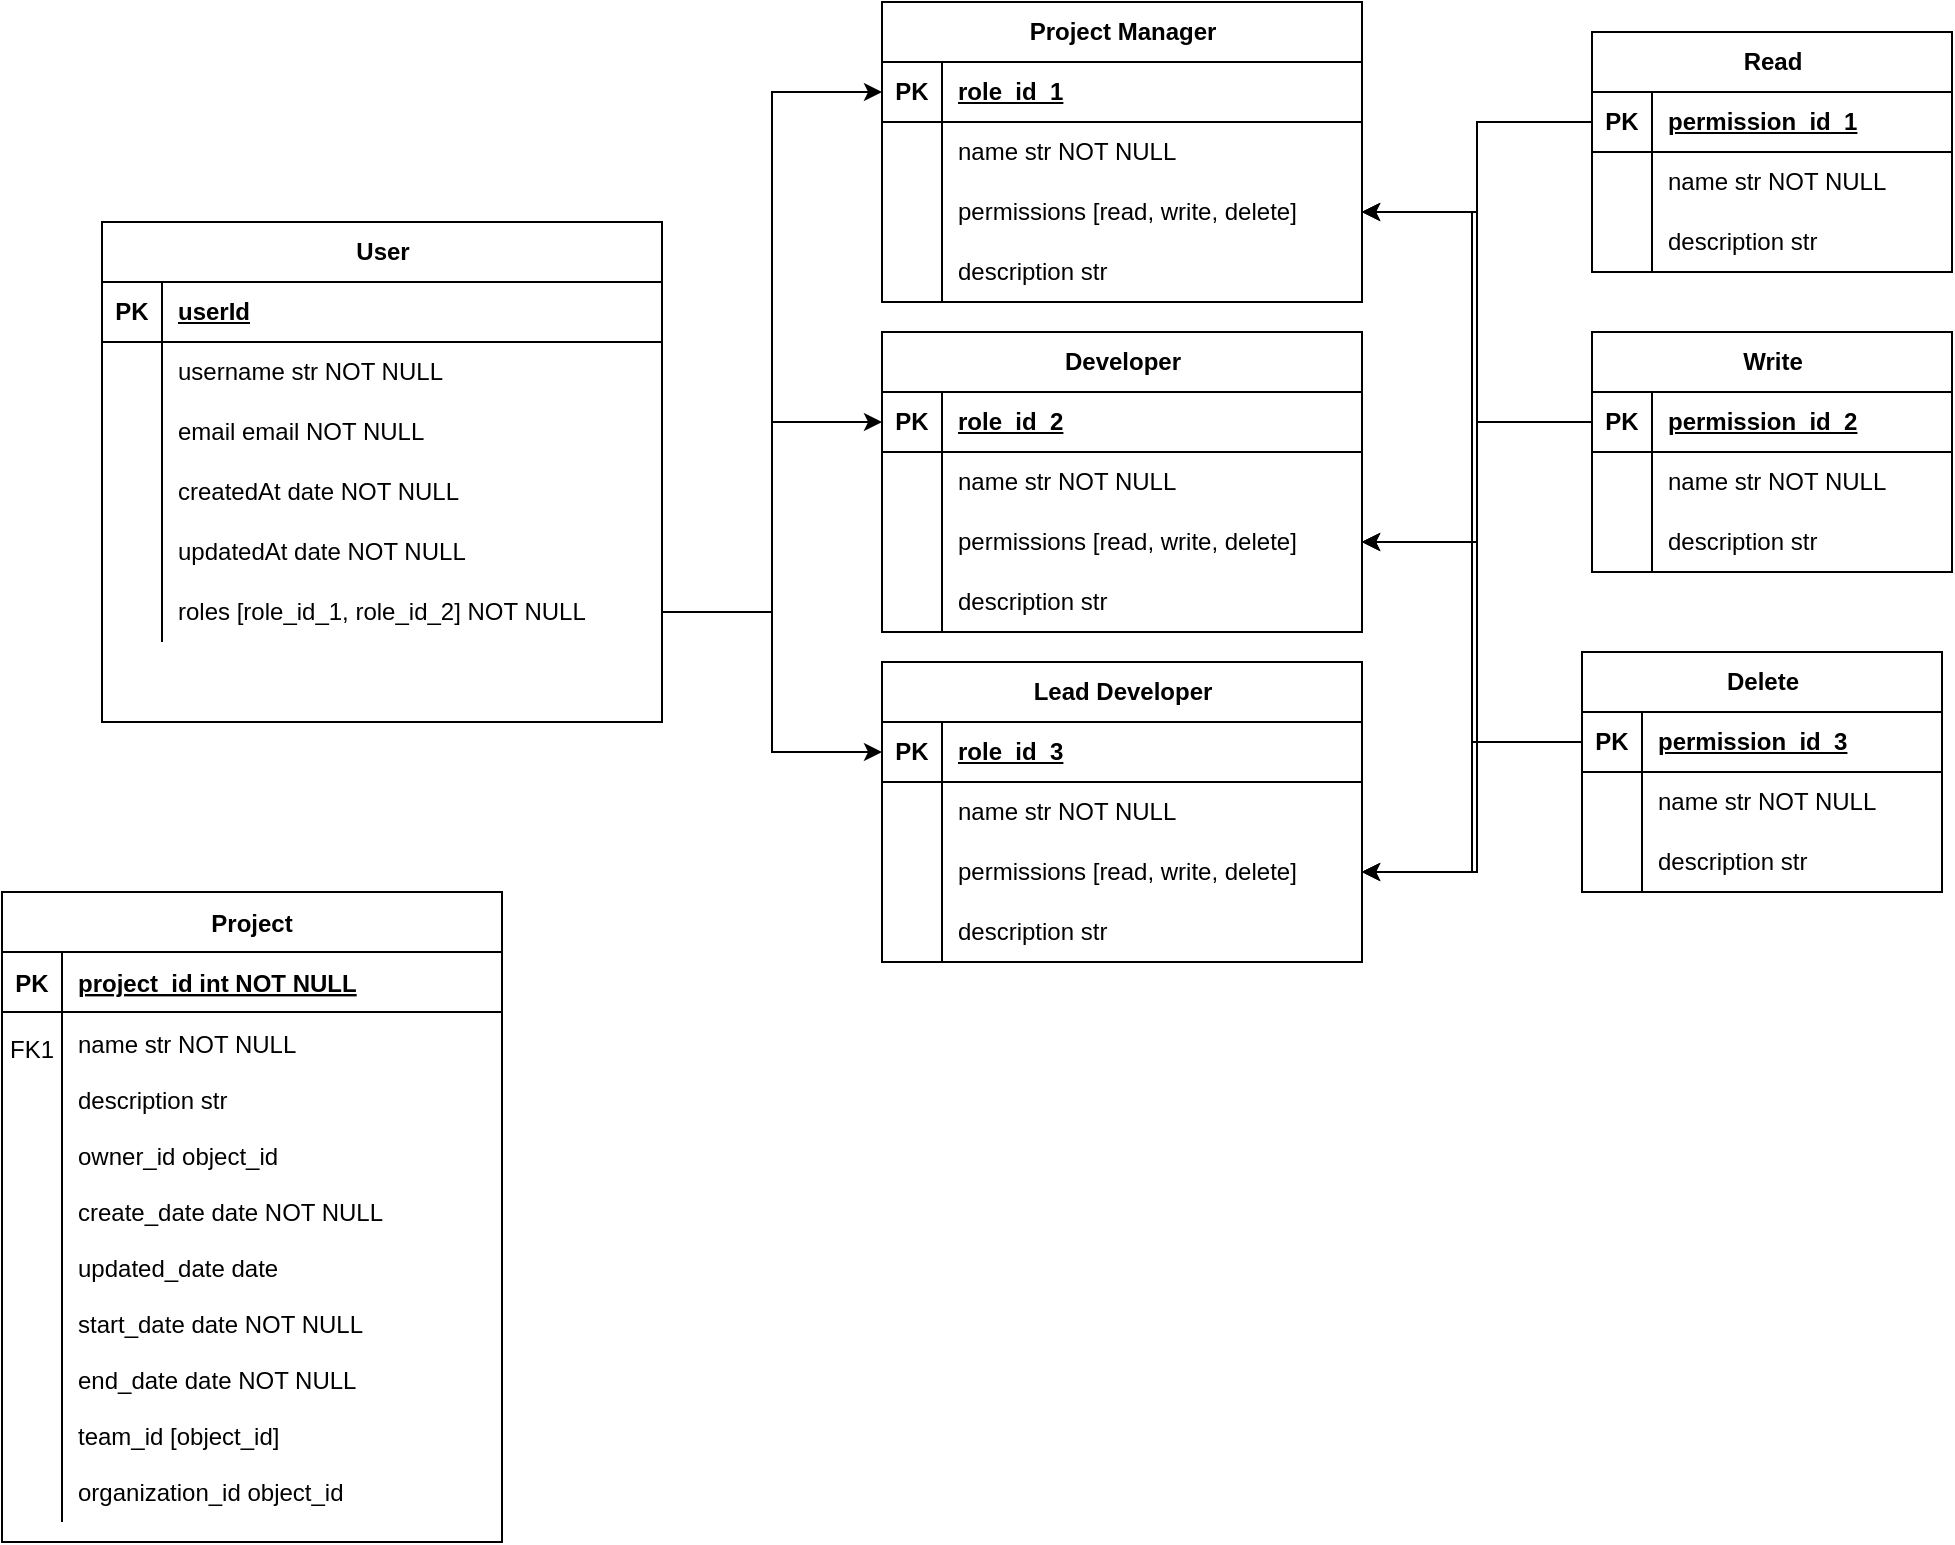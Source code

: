 <mxfile version="24.6.4" type="github">
  <diagram id="R2lEEEUBdFMjLlhIrx00" name="Page-1">
    <mxGraphModel dx="1027" dy="921" grid="1" gridSize="10" guides="1" tooltips="1" connect="1" arrows="1" fold="1" page="1" pageScale="1" pageWidth="850" pageHeight="1100" math="0" shadow="0" extFonts="Permanent Marker^https://fonts.googleapis.com/css?family=Permanent+Marker">
      <root>
        <mxCell id="0" />
        <mxCell id="1" parent="0" />
        <mxCell id="D2PWYIpnGsMmYbUEtF-S-3" value="Project" style="shape=table;startSize=30;container=1;collapsible=1;childLayout=tableLayout;fixedRows=1;rowLines=0;fontStyle=1;align=center;resizeLast=1;" parent="1" vertex="1">
          <mxGeometry x="110" y="455" width="250" height="325" as="geometry" />
        </mxCell>
        <mxCell id="D2PWYIpnGsMmYbUEtF-S-4" value="" style="shape=partialRectangle;collapsible=0;dropTarget=0;pointerEvents=0;fillColor=none;points=[[0,0.5],[1,0.5]];portConstraint=eastwest;top=0;left=0;right=0;bottom=1;" parent="D2PWYIpnGsMmYbUEtF-S-3" vertex="1">
          <mxGeometry y="30" width="250" height="30" as="geometry" />
        </mxCell>
        <mxCell id="D2PWYIpnGsMmYbUEtF-S-5" value="PK" style="shape=partialRectangle;overflow=hidden;connectable=0;fillColor=none;top=0;left=0;bottom=0;right=0;fontStyle=1;" parent="D2PWYIpnGsMmYbUEtF-S-4" vertex="1">
          <mxGeometry width="30" height="30" as="geometry">
            <mxRectangle width="30" height="30" as="alternateBounds" />
          </mxGeometry>
        </mxCell>
        <mxCell id="D2PWYIpnGsMmYbUEtF-S-6" value="project_id int NOT NULL " style="shape=partialRectangle;overflow=hidden;connectable=0;fillColor=none;top=0;left=0;bottom=0;right=0;align=left;spacingLeft=6;fontStyle=5;" parent="D2PWYIpnGsMmYbUEtF-S-4" vertex="1">
          <mxGeometry x="30" width="220" height="30" as="geometry">
            <mxRectangle width="220" height="30" as="alternateBounds" />
          </mxGeometry>
        </mxCell>
        <mxCell id="D2PWYIpnGsMmYbUEtF-S-7" value="" style="shape=partialRectangle;collapsible=0;dropTarget=0;pointerEvents=0;fillColor=none;points=[[0,0.5],[1,0.5]];portConstraint=eastwest;top=0;left=0;right=0;bottom=0;" parent="D2PWYIpnGsMmYbUEtF-S-3" vertex="1">
          <mxGeometry y="60" width="250" height="255" as="geometry" />
        </mxCell>
        <mxCell id="D2PWYIpnGsMmYbUEtF-S-8" value="FK1" style="shape=partialRectangle;overflow=hidden;connectable=0;fillColor=none;top=0;left=0;bottom=0;right=0;verticalAlign=top;spacingTop=5;" parent="D2PWYIpnGsMmYbUEtF-S-7" vertex="1">
          <mxGeometry width="30" height="255" as="geometry">
            <mxRectangle width="30" height="255" as="alternateBounds" />
          </mxGeometry>
        </mxCell>
        <mxCell id="D2PWYIpnGsMmYbUEtF-S-9" value="name str NOT NULL&#xa;&#xa;description str&#xa;&#xa;owner_id object_id&#xa;&#xa;create_date date NOT NULL&#xa;&#xa;updated_date date &#xa;&#xa;start_date date NOT NULL&#xa;&#xa;end_date date NOT NULL&#xa;&#xa;team_id [object_id]&#xa;&#xa;organization_id object_id" style="shape=partialRectangle;overflow=hidden;connectable=0;fillColor=none;top=0;left=0;bottom=0;right=0;align=left;spacingLeft=6;" parent="D2PWYIpnGsMmYbUEtF-S-7" vertex="1">
          <mxGeometry x="30" width="220" height="255" as="geometry">
            <mxRectangle width="220" height="255" as="alternateBounds" />
          </mxGeometry>
        </mxCell>
        <mxCell id="rdHZ8O4OTqoQfhuK6MmQ-23" value="User" style="shape=table;startSize=30;container=1;collapsible=1;childLayout=tableLayout;fixedRows=1;rowLines=0;fontStyle=1;align=center;resizeLast=1;html=1;" vertex="1" parent="1">
          <mxGeometry x="160" y="120" width="280" height="250" as="geometry" />
        </mxCell>
        <mxCell id="rdHZ8O4OTqoQfhuK6MmQ-24" value="" style="shape=tableRow;horizontal=0;startSize=0;swimlaneHead=0;swimlaneBody=0;fillColor=none;collapsible=0;dropTarget=0;points=[[0,0.5],[1,0.5]];portConstraint=eastwest;top=0;left=0;right=0;bottom=1;" vertex="1" parent="rdHZ8O4OTqoQfhuK6MmQ-23">
          <mxGeometry y="30" width="280" height="30" as="geometry" />
        </mxCell>
        <mxCell id="rdHZ8O4OTqoQfhuK6MmQ-25" value="PK" style="shape=partialRectangle;connectable=0;fillColor=none;top=0;left=0;bottom=0;right=0;fontStyle=1;overflow=hidden;whiteSpace=wrap;html=1;" vertex="1" parent="rdHZ8O4OTqoQfhuK6MmQ-24">
          <mxGeometry width="30" height="30" as="geometry">
            <mxRectangle width="30" height="30" as="alternateBounds" />
          </mxGeometry>
        </mxCell>
        <mxCell id="rdHZ8O4OTqoQfhuK6MmQ-26" value="userId" style="shape=partialRectangle;connectable=0;fillColor=none;top=0;left=0;bottom=0;right=0;align=left;spacingLeft=6;fontStyle=5;overflow=hidden;whiteSpace=wrap;html=1;" vertex="1" parent="rdHZ8O4OTqoQfhuK6MmQ-24">
          <mxGeometry x="30" width="250" height="30" as="geometry">
            <mxRectangle width="250" height="30" as="alternateBounds" />
          </mxGeometry>
        </mxCell>
        <mxCell id="rdHZ8O4OTqoQfhuK6MmQ-27" value="" style="shape=tableRow;horizontal=0;startSize=0;swimlaneHead=0;swimlaneBody=0;fillColor=none;collapsible=0;dropTarget=0;points=[[0,0.5],[1,0.5]];portConstraint=eastwest;top=0;left=0;right=0;bottom=0;" vertex="1" parent="rdHZ8O4OTqoQfhuK6MmQ-23">
          <mxGeometry y="60" width="280" height="30" as="geometry" />
        </mxCell>
        <mxCell id="rdHZ8O4OTqoQfhuK6MmQ-28" value="" style="shape=partialRectangle;connectable=0;fillColor=none;top=0;left=0;bottom=0;right=0;editable=1;overflow=hidden;whiteSpace=wrap;html=1;" vertex="1" parent="rdHZ8O4OTqoQfhuK6MmQ-27">
          <mxGeometry width="30" height="30" as="geometry">
            <mxRectangle width="30" height="30" as="alternateBounds" />
          </mxGeometry>
        </mxCell>
        <mxCell id="rdHZ8O4OTqoQfhuK6MmQ-29" value="username str NOT NULL" style="shape=partialRectangle;connectable=0;fillColor=none;top=0;left=0;bottom=0;right=0;align=left;spacingLeft=6;overflow=hidden;whiteSpace=wrap;html=1;" vertex="1" parent="rdHZ8O4OTqoQfhuK6MmQ-27">
          <mxGeometry x="30" width="250" height="30" as="geometry">
            <mxRectangle width="250" height="30" as="alternateBounds" />
          </mxGeometry>
        </mxCell>
        <mxCell id="rdHZ8O4OTqoQfhuK6MmQ-30" value="" style="shape=tableRow;horizontal=0;startSize=0;swimlaneHead=0;swimlaneBody=0;fillColor=none;collapsible=0;dropTarget=0;points=[[0,0.5],[1,0.5]];portConstraint=eastwest;top=0;left=0;right=0;bottom=0;" vertex="1" parent="rdHZ8O4OTqoQfhuK6MmQ-23">
          <mxGeometry y="90" width="280" height="30" as="geometry" />
        </mxCell>
        <mxCell id="rdHZ8O4OTqoQfhuK6MmQ-31" value="" style="shape=partialRectangle;connectable=0;fillColor=none;top=0;left=0;bottom=0;right=0;editable=1;overflow=hidden;whiteSpace=wrap;html=1;" vertex="1" parent="rdHZ8O4OTqoQfhuK6MmQ-30">
          <mxGeometry width="30" height="30" as="geometry">
            <mxRectangle width="30" height="30" as="alternateBounds" />
          </mxGeometry>
        </mxCell>
        <mxCell id="rdHZ8O4OTqoQfhuK6MmQ-32" value="email email NOT NULL" style="shape=partialRectangle;connectable=0;fillColor=none;top=0;left=0;bottom=0;right=0;align=left;spacingLeft=6;overflow=hidden;whiteSpace=wrap;html=1;" vertex="1" parent="rdHZ8O4OTqoQfhuK6MmQ-30">
          <mxGeometry x="30" width="250" height="30" as="geometry">
            <mxRectangle width="250" height="30" as="alternateBounds" />
          </mxGeometry>
        </mxCell>
        <mxCell id="rdHZ8O4OTqoQfhuK6MmQ-39" value="" style="shape=tableRow;horizontal=0;startSize=0;swimlaneHead=0;swimlaneBody=0;fillColor=none;collapsible=0;dropTarget=0;points=[[0,0.5],[1,0.5]];portConstraint=eastwest;top=0;left=0;right=0;bottom=0;" vertex="1" parent="rdHZ8O4OTqoQfhuK6MmQ-23">
          <mxGeometry y="120" width="280" height="30" as="geometry" />
        </mxCell>
        <mxCell id="rdHZ8O4OTqoQfhuK6MmQ-40" value="" style="shape=partialRectangle;connectable=0;fillColor=none;top=0;left=0;bottom=0;right=0;editable=1;overflow=hidden;whiteSpace=wrap;html=1;" vertex="1" parent="rdHZ8O4OTqoQfhuK6MmQ-39">
          <mxGeometry width="30" height="30" as="geometry">
            <mxRectangle width="30" height="30" as="alternateBounds" />
          </mxGeometry>
        </mxCell>
        <mxCell id="rdHZ8O4OTqoQfhuK6MmQ-41" value="createdAt date NOT NULL" style="shape=partialRectangle;connectable=0;fillColor=none;top=0;left=0;bottom=0;right=0;align=left;spacingLeft=6;overflow=hidden;whiteSpace=wrap;html=1;" vertex="1" parent="rdHZ8O4OTqoQfhuK6MmQ-39">
          <mxGeometry x="30" width="250" height="30" as="geometry">
            <mxRectangle width="250" height="30" as="alternateBounds" />
          </mxGeometry>
        </mxCell>
        <mxCell id="rdHZ8O4OTqoQfhuK6MmQ-33" value="" style="shape=tableRow;horizontal=0;startSize=0;swimlaneHead=0;swimlaneBody=0;fillColor=none;collapsible=0;dropTarget=0;points=[[0,0.5],[1,0.5]];portConstraint=eastwest;top=0;left=0;right=0;bottom=0;" vertex="1" parent="rdHZ8O4OTqoQfhuK6MmQ-23">
          <mxGeometry y="150" width="280" height="30" as="geometry" />
        </mxCell>
        <mxCell id="rdHZ8O4OTqoQfhuK6MmQ-34" value="" style="shape=partialRectangle;connectable=0;fillColor=none;top=0;left=0;bottom=0;right=0;editable=1;overflow=hidden;whiteSpace=wrap;html=1;" vertex="1" parent="rdHZ8O4OTqoQfhuK6MmQ-33">
          <mxGeometry width="30" height="30" as="geometry">
            <mxRectangle width="30" height="30" as="alternateBounds" />
          </mxGeometry>
        </mxCell>
        <mxCell id="rdHZ8O4OTqoQfhuK6MmQ-35" value="updatedAt date NOT NULL" style="shape=partialRectangle;connectable=0;fillColor=none;top=0;left=0;bottom=0;right=0;align=left;spacingLeft=6;overflow=hidden;whiteSpace=wrap;html=1;" vertex="1" parent="rdHZ8O4OTqoQfhuK6MmQ-33">
          <mxGeometry x="30" width="250" height="30" as="geometry">
            <mxRectangle width="250" height="30" as="alternateBounds" />
          </mxGeometry>
        </mxCell>
        <mxCell id="rdHZ8O4OTqoQfhuK6MmQ-45" value="" style="shape=tableRow;horizontal=0;startSize=0;swimlaneHead=0;swimlaneBody=0;fillColor=none;collapsible=0;dropTarget=0;points=[[0,0.5],[1,0.5]];portConstraint=eastwest;top=0;left=0;right=0;bottom=0;" vertex="1" parent="rdHZ8O4OTqoQfhuK6MmQ-23">
          <mxGeometry y="180" width="280" height="30" as="geometry" />
        </mxCell>
        <mxCell id="rdHZ8O4OTqoQfhuK6MmQ-46" value="" style="shape=partialRectangle;connectable=0;fillColor=none;top=0;left=0;bottom=0;right=0;editable=1;overflow=hidden;whiteSpace=wrap;html=1;" vertex="1" parent="rdHZ8O4OTqoQfhuK6MmQ-45">
          <mxGeometry width="30" height="30" as="geometry">
            <mxRectangle width="30" height="30" as="alternateBounds" />
          </mxGeometry>
        </mxCell>
        <mxCell id="rdHZ8O4OTqoQfhuK6MmQ-47" value="roles [role_id_1, role_id_2] NOT NULL" style="shape=partialRectangle;connectable=0;fillColor=none;top=0;left=0;bottom=0;right=0;align=left;spacingLeft=6;overflow=hidden;whiteSpace=wrap;html=1;" vertex="1" parent="rdHZ8O4OTqoQfhuK6MmQ-45">
          <mxGeometry x="30" width="250" height="30" as="geometry">
            <mxRectangle width="250" height="30" as="alternateBounds" />
          </mxGeometry>
        </mxCell>
        <mxCell id="rdHZ8O4OTqoQfhuK6MmQ-36" value="" style="shape=tableRow;horizontal=0;startSize=0;swimlaneHead=0;swimlaneBody=0;fillColor=none;collapsible=0;dropTarget=0;points=[[0,0.5],[1,0.5]];portConstraint=eastwest;top=0;left=0;right=0;bottom=0;" vertex="1" parent="1">
          <mxGeometry x="180" y="270" width="180" height="30" as="geometry" />
        </mxCell>
        <mxCell id="rdHZ8O4OTqoQfhuK6MmQ-37" value="" style="shape=partialRectangle;connectable=0;fillColor=none;top=0;left=0;bottom=0;right=0;editable=1;overflow=hidden;whiteSpace=wrap;html=1;" vertex="1" parent="rdHZ8O4OTqoQfhuK6MmQ-36">
          <mxGeometry width="30" height="30" as="geometry">
            <mxRectangle width="30" height="30" as="alternateBounds" />
          </mxGeometry>
        </mxCell>
        <mxCell id="rdHZ8O4OTqoQfhuK6MmQ-48" value="Project Manager" style="shape=table;startSize=30;container=1;collapsible=1;childLayout=tableLayout;fixedRows=1;rowLines=0;fontStyle=1;align=center;resizeLast=1;html=1;" vertex="1" parent="1">
          <mxGeometry x="550" y="10" width="240" height="150" as="geometry" />
        </mxCell>
        <mxCell id="rdHZ8O4OTqoQfhuK6MmQ-49" value="" style="shape=tableRow;horizontal=0;startSize=0;swimlaneHead=0;swimlaneBody=0;fillColor=none;collapsible=0;dropTarget=0;points=[[0,0.5],[1,0.5]];portConstraint=eastwest;top=0;left=0;right=0;bottom=1;" vertex="1" parent="rdHZ8O4OTqoQfhuK6MmQ-48">
          <mxGeometry y="30" width="240" height="30" as="geometry" />
        </mxCell>
        <mxCell id="rdHZ8O4OTqoQfhuK6MmQ-50" value="PK" style="shape=partialRectangle;connectable=0;fillColor=none;top=0;left=0;bottom=0;right=0;fontStyle=1;overflow=hidden;whiteSpace=wrap;html=1;" vertex="1" parent="rdHZ8O4OTqoQfhuK6MmQ-49">
          <mxGeometry width="30" height="30" as="geometry">
            <mxRectangle width="30" height="30" as="alternateBounds" />
          </mxGeometry>
        </mxCell>
        <mxCell id="rdHZ8O4OTqoQfhuK6MmQ-51" value="role_id_1" style="shape=partialRectangle;connectable=0;fillColor=none;top=0;left=0;bottom=0;right=0;align=left;spacingLeft=6;fontStyle=5;overflow=hidden;whiteSpace=wrap;html=1;" vertex="1" parent="rdHZ8O4OTqoQfhuK6MmQ-49">
          <mxGeometry x="30" width="210" height="30" as="geometry">
            <mxRectangle width="210" height="30" as="alternateBounds" />
          </mxGeometry>
        </mxCell>
        <mxCell id="rdHZ8O4OTqoQfhuK6MmQ-52" value="" style="shape=tableRow;horizontal=0;startSize=0;swimlaneHead=0;swimlaneBody=0;fillColor=none;collapsible=0;dropTarget=0;points=[[0,0.5],[1,0.5]];portConstraint=eastwest;top=0;left=0;right=0;bottom=0;" vertex="1" parent="rdHZ8O4OTqoQfhuK6MmQ-48">
          <mxGeometry y="60" width="240" height="30" as="geometry" />
        </mxCell>
        <mxCell id="rdHZ8O4OTqoQfhuK6MmQ-53" value="" style="shape=partialRectangle;connectable=0;fillColor=none;top=0;left=0;bottom=0;right=0;editable=1;overflow=hidden;whiteSpace=wrap;html=1;" vertex="1" parent="rdHZ8O4OTqoQfhuK6MmQ-52">
          <mxGeometry width="30" height="30" as="geometry">
            <mxRectangle width="30" height="30" as="alternateBounds" />
          </mxGeometry>
        </mxCell>
        <mxCell id="rdHZ8O4OTqoQfhuK6MmQ-54" value="name str NOT NULL" style="shape=partialRectangle;connectable=0;fillColor=none;top=0;left=0;bottom=0;right=0;align=left;spacingLeft=6;overflow=hidden;whiteSpace=wrap;html=1;" vertex="1" parent="rdHZ8O4OTqoQfhuK6MmQ-52">
          <mxGeometry x="30" width="210" height="30" as="geometry">
            <mxRectangle width="210" height="30" as="alternateBounds" />
          </mxGeometry>
        </mxCell>
        <mxCell id="rdHZ8O4OTqoQfhuK6MmQ-55" value="" style="shape=tableRow;horizontal=0;startSize=0;swimlaneHead=0;swimlaneBody=0;fillColor=none;collapsible=0;dropTarget=0;points=[[0,0.5],[1,0.5]];portConstraint=eastwest;top=0;left=0;right=0;bottom=0;" vertex="1" parent="rdHZ8O4OTqoQfhuK6MmQ-48">
          <mxGeometry y="90" width="240" height="30" as="geometry" />
        </mxCell>
        <mxCell id="rdHZ8O4OTqoQfhuK6MmQ-56" value="" style="shape=partialRectangle;connectable=0;fillColor=none;top=0;left=0;bottom=0;right=0;editable=1;overflow=hidden;whiteSpace=wrap;html=1;" vertex="1" parent="rdHZ8O4OTqoQfhuK6MmQ-55">
          <mxGeometry width="30" height="30" as="geometry">
            <mxRectangle width="30" height="30" as="alternateBounds" />
          </mxGeometry>
        </mxCell>
        <mxCell id="rdHZ8O4OTqoQfhuK6MmQ-57" value="permissions [read, write, delete]" style="shape=partialRectangle;connectable=0;fillColor=none;top=0;left=0;bottom=0;right=0;align=left;spacingLeft=6;overflow=hidden;whiteSpace=wrap;html=1;" vertex="1" parent="rdHZ8O4OTqoQfhuK6MmQ-55">
          <mxGeometry x="30" width="210" height="30" as="geometry">
            <mxRectangle width="210" height="30" as="alternateBounds" />
          </mxGeometry>
        </mxCell>
        <mxCell id="rdHZ8O4OTqoQfhuK6MmQ-104" value="" style="shape=tableRow;horizontal=0;startSize=0;swimlaneHead=0;swimlaneBody=0;fillColor=none;collapsible=0;dropTarget=0;points=[[0,0.5],[1,0.5]];portConstraint=eastwest;top=0;left=0;right=0;bottom=0;" vertex="1" parent="rdHZ8O4OTqoQfhuK6MmQ-48">
          <mxGeometry y="120" width="240" height="30" as="geometry" />
        </mxCell>
        <mxCell id="rdHZ8O4OTqoQfhuK6MmQ-105" value="" style="shape=partialRectangle;connectable=0;fillColor=none;top=0;left=0;bottom=0;right=0;editable=1;overflow=hidden;whiteSpace=wrap;html=1;" vertex="1" parent="rdHZ8O4OTqoQfhuK6MmQ-104">
          <mxGeometry width="30" height="30" as="geometry">
            <mxRectangle width="30" height="30" as="alternateBounds" />
          </mxGeometry>
        </mxCell>
        <mxCell id="rdHZ8O4OTqoQfhuK6MmQ-106" value="description str" style="shape=partialRectangle;connectable=0;fillColor=none;top=0;left=0;bottom=0;right=0;align=left;spacingLeft=6;overflow=hidden;whiteSpace=wrap;html=1;" vertex="1" parent="rdHZ8O4OTqoQfhuK6MmQ-104">
          <mxGeometry x="30" width="210" height="30" as="geometry">
            <mxRectangle width="210" height="30" as="alternateBounds" />
          </mxGeometry>
        </mxCell>
        <mxCell id="rdHZ8O4OTqoQfhuK6MmQ-61" value="Read" style="shape=table;startSize=30;container=1;collapsible=1;childLayout=tableLayout;fixedRows=1;rowLines=0;fontStyle=1;align=center;resizeLast=1;html=1;" vertex="1" parent="1">
          <mxGeometry x="905" y="25" width="180" height="120" as="geometry" />
        </mxCell>
        <mxCell id="rdHZ8O4OTqoQfhuK6MmQ-62" value="" style="shape=tableRow;horizontal=0;startSize=0;swimlaneHead=0;swimlaneBody=0;fillColor=none;collapsible=0;dropTarget=0;points=[[0,0.5],[1,0.5]];portConstraint=eastwest;top=0;left=0;right=0;bottom=1;" vertex="1" parent="rdHZ8O4OTqoQfhuK6MmQ-61">
          <mxGeometry y="30" width="180" height="30" as="geometry" />
        </mxCell>
        <mxCell id="rdHZ8O4OTqoQfhuK6MmQ-63" value="PK" style="shape=partialRectangle;connectable=0;fillColor=none;top=0;left=0;bottom=0;right=0;fontStyle=1;overflow=hidden;whiteSpace=wrap;html=1;" vertex="1" parent="rdHZ8O4OTqoQfhuK6MmQ-62">
          <mxGeometry width="30" height="30" as="geometry">
            <mxRectangle width="30" height="30" as="alternateBounds" />
          </mxGeometry>
        </mxCell>
        <mxCell id="rdHZ8O4OTqoQfhuK6MmQ-64" value="permission_id_1" style="shape=partialRectangle;connectable=0;fillColor=none;top=0;left=0;bottom=0;right=0;align=left;spacingLeft=6;fontStyle=5;overflow=hidden;whiteSpace=wrap;html=1;" vertex="1" parent="rdHZ8O4OTqoQfhuK6MmQ-62">
          <mxGeometry x="30" width="150" height="30" as="geometry">
            <mxRectangle width="150" height="30" as="alternateBounds" />
          </mxGeometry>
        </mxCell>
        <mxCell id="rdHZ8O4OTqoQfhuK6MmQ-65" value="" style="shape=tableRow;horizontal=0;startSize=0;swimlaneHead=0;swimlaneBody=0;fillColor=none;collapsible=0;dropTarget=0;points=[[0,0.5],[1,0.5]];portConstraint=eastwest;top=0;left=0;right=0;bottom=0;" vertex="1" parent="rdHZ8O4OTqoQfhuK6MmQ-61">
          <mxGeometry y="60" width="180" height="30" as="geometry" />
        </mxCell>
        <mxCell id="rdHZ8O4OTqoQfhuK6MmQ-66" value="" style="shape=partialRectangle;connectable=0;fillColor=none;top=0;left=0;bottom=0;right=0;editable=1;overflow=hidden;whiteSpace=wrap;html=1;" vertex="1" parent="rdHZ8O4OTqoQfhuK6MmQ-65">
          <mxGeometry width="30" height="30" as="geometry">
            <mxRectangle width="30" height="30" as="alternateBounds" />
          </mxGeometry>
        </mxCell>
        <mxCell id="rdHZ8O4OTqoQfhuK6MmQ-67" value="name str NOT NULL" style="shape=partialRectangle;connectable=0;fillColor=none;top=0;left=0;bottom=0;right=0;align=left;spacingLeft=6;overflow=hidden;whiteSpace=wrap;html=1;" vertex="1" parent="rdHZ8O4OTqoQfhuK6MmQ-65">
          <mxGeometry x="30" width="150" height="30" as="geometry">
            <mxRectangle width="150" height="30" as="alternateBounds" />
          </mxGeometry>
        </mxCell>
        <mxCell id="rdHZ8O4OTqoQfhuK6MmQ-68" value="" style="shape=tableRow;horizontal=0;startSize=0;swimlaneHead=0;swimlaneBody=0;fillColor=none;collapsible=0;dropTarget=0;points=[[0,0.5],[1,0.5]];portConstraint=eastwest;top=0;left=0;right=0;bottom=0;" vertex="1" parent="rdHZ8O4OTqoQfhuK6MmQ-61">
          <mxGeometry y="90" width="180" height="30" as="geometry" />
        </mxCell>
        <mxCell id="rdHZ8O4OTqoQfhuK6MmQ-69" value="" style="shape=partialRectangle;connectable=0;fillColor=none;top=0;left=0;bottom=0;right=0;editable=1;overflow=hidden;whiteSpace=wrap;html=1;" vertex="1" parent="rdHZ8O4OTqoQfhuK6MmQ-68">
          <mxGeometry width="30" height="30" as="geometry">
            <mxRectangle width="30" height="30" as="alternateBounds" />
          </mxGeometry>
        </mxCell>
        <mxCell id="rdHZ8O4OTqoQfhuK6MmQ-70" value="description str" style="shape=partialRectangle;connectable=0;fillColor=none;top=0;left=0;bottom=0;right=0;align=left;spacingLeft=6;overflow=hidden;whiteSpace=wrap;html=1;" vertex="1" parent="rdHZ8O4OTqoQfhuK6MmQ-68">
          <mxGeometry x="30" width="150" height="30" as="geometry">
            <mxRectangle width="150" height="30" as="alternateBounds" />
          </mxGeometry>
        </mxCell>
        <mxCell id="rdHZ8O4OTqoQfhuK6MmQ-75" value="Developer" style="shape=table;startSize=30;container=1;collapsible=1;childLayout=tableLayout;fixedRows=1;rowLines=0;fontStyle=1;align=center;resizeLast=1;html=1;" vertex="1" parent="1">
          <mxGeometry x="550" y="175" width="240" height="150" as="geometry" />
        </mxCell>
        <mxCell id="rdHZ8O4OTqoQfhuK6MmQ-76" value="" style="shape=tableRow;horizontal=0;startSize=0;swimlaneHead=0;swimlaneBody=0;fillColor=none;collapsible=0;dropTarget=0;points=[[0,0.5],[1,0.5]];portConstraint=eastwest;top=0;left=0;right=0;bottom=1;" vertex="1" parent="rdHZ8O4OTqoQfhuK6MmQ-75">
          <mxGeometry y="30" width="240" height="30" as="geometry" />
        </mxCell>
        <mxCell id="rdHZ8O4OTqoQfhuK6MmQ-77" value="PK" style="shape=partialRectangle;connectable=0;fillColor=none;top=0;left=0;bottom=0;right=0;fontStyle=1;overflow=hidden;whiteSpace=wrap;html=1;" vertex="1" parent="rdHZ8O4OTqoQfhuK6MmQ-76">
          <mxGeometry width="30" height="30" as="geometry">
            <mxRectangle width="30" height="30" as="alternateBounds" />
          </mxGeometry>
        </mxCell>
        <mxCell id="rdHZ8O4OTqoQfhuK6MmQ-78" value="role_id_2" style="shape=partialRectangle;connectable=0;fillColor=none;top=0;left=0;bottom=0;right=0;align=left;spacingLeft=6;fontStyle=5;overflow=hidden;whiteSpace=wrap;html=1;" vertex="1" parent="rdHZ8O4OTqoQfhuK6MmQ-76">
          <mxGeometry x="30" width="210" height="30" as="geometry">
            <mxRectangle width="210" height="30" as="alternateBounds" />
          </mxGeometry>
        </mxCell>
        <mxCell id="rdHZ8O4OTqoQfhuK6MmQ-79" value="" style="shape=tableRow;horizontal=0;startSize=0;swimlaneHead=0;swimlaneBody=0;fillColor=none;collapsible=0;dropTarget=0;points=[[0,0.5],[1,0.5]];portConstraint=eastwest;top=0;left=0;right=0;bottom=0;" vertex="1" parent="rdHZ8O4OTqoQfhuK6MmQ-75">
          <mxGeometry y="60" width="240" height="30" as="geometry" />
        </mxCell>
        <mxCell id="rdHZ8O4OTqoQfhuK6MmQ-80" value="" style="shape=partialRectangle;connectable=0;fillColor=none;top=0;left=0;bottom=0;right=0;editable=1;overflow=hidden;whiteSpace=wrap;html=1;" vertex="1" parent="rdHZ8O4OTqoQfhuK6MmQ-79">
          <mxGeometry width="30" height="30" as="geometry">
            <mxRectangle width="30" height="30" as="alternateBounds" />
          </mxGeometry>
        </mxCell>
        <mxCell id="rdHZ8O4OTqoQfhuK6MmQ-81" value="name str NOT NULL" style="shape=partialRectangle;connectable=0;fillColor=none;top=0;left=0;bottom=0;right=0;align=left;spacingLeft=6;overflow=hidden;whiteSpace=wrap;html=1;" vertex="1" parent="rdHZ8O4OTqoQfhuK6MmQ-79">
          <mxGeometry x="30" width="210" height="30" as="geometry">
            <mxRectangle width="210" height="30" as="alternateBounds" />
          </mxGeometry>
        </mxCell>
        <mxCell id="rdHZ8O4OTqoQfhuK6MmQ-82" value="" style="shape=tableRow;horizontal=0;startSize=0;swimlaneHead=0;swimlaneBody=0;fillColor=none;collapsible=0;dropTarget=0;points=[[0,0.5],[1,0.5]];portConstraint=eastwest;top=0;left=0;right=0;bottom=0;" vertex="1" parent="rdHZ8O4OTqoQfhuK6MmQ-75">
          <mxGeometry y="90" width="240" height="30" as="geometry" />
        </mxCell>
        <mxCell id="rdHZ8O4OTqoQfhuK6MmQ-83" value="" style="shape=partialRectangle;connectable=0;fillColor=none;top=0;left=0;bottom=0;right=0;editable=1;overflow=hidden;whiteSpace=wrap;html=1;" vertex="1" parent="rdHZ8O4OTqoQfhuK6MmQ-82">
          <mxGeometry width="30" height="30" as="geometry">
            <mxRectangle width="30" height="30" as="alternateBounds" />
          </mxGeometry>
        </mxCell>
        <mxCell id="rdHZ8O4OTqoQfhuK6MmQ-84" value="permissions [read, write, delete]" style="shape=partialRectangle;connectable=0;fillColor=none;top=0;left=0;bottom=0;right=0;align=left;spacingLeft=6;overflow=hidden;whiteSpace=wrap;html=1;" vertex="1" parent="rdHZ8O4OTqoQfhuK6MmQ-82">
          <mxGeometry x="30" width="210" height="30" as="geometry">
            <mxRectangle width="210" height="30" as="alternateBounds" />
          </mxGeometry>
        </mxCell>
        <mxCell id="rdHZ8O4OTqoQfhuK6MmQ-107" value="" style="shape=tableRow;horizontal=0;startSize=0;swimlaneHead=0;swimlaneBody=0;fillColor=none;collapsible=0;dropTarget=0;points=[[0,0.5],[1,0.5]];portConstraint=eastwest;top=0;left=0;right=0;bottom=0;" vertex="1" parent="rdHZ8O4OTqoQfhuK6MmQ-75">
          <mxGeometry y="120" width="240" height="30" as="geometry" />
        </mxCell>
        <mxCell id="rdHZ8O4OTqoQfhuK6MmQ-108" value="" style="shape=partialRectangle;connectable=0;fillColor=none;top=0;left=0;bottom=0;right=0;editable=1;overflow=hidden;whiteSpace=wrap;html=1;" vertex="1" parent="rdHZ8O4OTqoQfhuK6MmQ-107">
          <mxGeometry width="30" height="30" as="geometry">
            <mxRectangle width="30" height="30" as="alternateBounds" />
          </mxGeometry>
        </mxCell>
        <mxCell id="rdHZ8O4OTqoQfhuK6MmQ-109" value="description str" style="shape=partialRectangle;connectable=0;fillColor=none;top=0;left=0;bottom=0;right=0;align=left;spacingLeft=6;overflow=hidden;whiteSpace=wrap;html=1;" vertex="1" parent="rdHZ8O4OTqoQfhuK6MmQ-107">
          <mxGeometry x="30" width="210" height="30" as="geometry">
            <mxRectangle width="210" height="30" as="alternateBounds" />
          </mxGeometry>
        </mxCell>
        <mxCell id="rdHZ8O4OTqoQfhuK6MmQ-85" value="Lead Developer" style="shape=table;startSize=30;container=1;collapsible=1;childLayout=tableLayout;fixedRows=1;rowLines=0;fontStyle=1;align=center;resizeLast=1;html=1;" vertex="1" parent="1">
          <mxGeometry x="550" y="340" width="240" height="150" as="geometry" />
        </mxCell>
        <mxCell id="rdHZ8O4OTqoQfhuK6MmQ-86" value="" style="shape=tableRow;horizontal=0;startSize=0;swimlaneHead=0;swimlaneBody=0;fillColor=none;collapsible=0;dropTarget=0;points=[[0,0.5],[1,0.5]];portConstraint=eastwest;top=0;left=0;right=0;bottom=1;" vertex="1" parent="rdHZ8O4OTqoQfhuK6MmQ-85">
          <mxGeometry y="30" width="240" height="30" as="geometry" />
        </mxCell>
        <mxCell id="rdHZ8O4OTqoQfhuK6MmQ-87" value="PK" style="shape=partialRectangle;connectable=0;fillColor=none;top=0;left=0;bottom=0;right=0;fontStyle=1;overflow=hidden;whiteSpace=wrap;html=1;" vertex="1" parent="rdHZ8O4OTqoQfhuK6MmQ-86">
          <mxGeometry width="30" height="30" as="geometry">
            <mxRectangle width="30" height="30" as="alternateBounds" />
          </mxGeometry>
        </mxCell>
        <mxCell id="rdHZ8O4OTqoQfhuK6MmQ-88" value="role_id_3" style="shape=partialRectangle;connectable=0;fillColor=none;top=0;left=0;bottom=0;right=0;align=left;spacingLeft=6;fontStyle=5;overflow=hidden;whiteSpace=wrap;html=1;" vertex="1" parent="rdHZ8O4OTqoQfhuK6MmQ-86">
          <mxGeometry x="30" width="210" height="30" as="geometry">
            <mxRectangle width="210" height="30" as="alternateBounds" />
          </mxGeometry>
        </mxCell>
        <mxCell id="rdHZ8O4OTqoQfhuK6MmQ-89" value="" style="shape=tableRow;horizontal=0;startSize=0;swimlaneHead=0;swimlaneBody=0;fillColor=none;collapsible=0;dropTarget=0;points=[[0,0.5],[1,0.5]];portConstraint=eastwest;top=0;left=0;right=0;bottom=0;" vertex="1" parent="rdHZ8O4OTqoQfhuK6MmQ-85">
          <mxGeometry y="60" width="240" height="30" as="geometry" />
        </mxCell>
        <mxCell id="rdHZ8O4OTqoQfhuK6MmQ-90" value="" style="shape=partialRectangle;connectable=0;fillColor=none;top=0;left=0;bottom=0;right=0;editable=1;overflow=hidden;whiteSpace=wrap;html=1;" vertex="1" parent="rdHZ8O4OTqoQfhuK6MmQ-89">
          <mxGeometry width="30" height="30" as="geometry">
            <mxRectangle width="30" height="30" as="alternateBounds" />
          </mxGeometry>
        </mxCell>
        <mxCell id="rdHZ8O4OTqoQfhuK6MmQ-91" value="name str NOT NULL" style="shape=partialRectangle;connectable=0;fillColor=none;top=0;left=0;bottom=0;right=0;align=left;spacingLeft=6;overflow=hidden;whiteSpace=wrap;html=1;" vertex="1" parent="rdHZ8O4OTqoQfhuK6MmQ-89">
          <mxGeometry x="30" width="210" height="30" as="geometry">
            <mxRectangle width="210" height="30" as="alternateBounds" />
          </mxGeometry>
        </mxCell>
        <mxCell id="rdHZ8O4OTqoQfhuK6MmQ-92" value="" style="shape=tableRow;horizontal=0;startSize=0;swimlaneHead=0;swimlaneBody=0;fillColor=none;collapsible=0;dropTarget=0;points=[[0,0.5],[1,0.5]];portConstraint=eastwest;top=0;left=0;right=0;bottom=0;" vertex="1" parent="rdHZ8O4OTqoQfhuK6MmQ-85">
          <mxGeometry y="90" width="240" height="30" as="geometry" />
        </mxCell>
        <mxCell id="rdHZ8O4OTqoQfhuK6MmQ-93" value="" style="shape=partialRectangle;connectable=0;fillColor=none;top=0;left=0;bottom=0;right=0;editable=1;overflow=hidden;whiteSpace=wrap;html=1;" vertex="1" parent="rdHZ8O4OTqoQfhuK6MmQ-92">
          <mxGeometry width="30" height="30" as="geometry">
            <mxRectangle width="30" height="30" as="alternateBounds" />
          </mxGeometry>
        </mxCell>
        <mxCell id="rdHZ8O4OTqoQfhuK6MmQ-94" value="permissions [read, write, delete]" style="shape=partialRectangle;connectable=0;fillColor=none;top=0;left=0;bottom=0;right=0;align=left;spacingLeft=6;overflow=hidden;whiteSpace=wrap;html=1;" vertex="1" parent="rdHZ8O4OTqoQfhuK6MmQ-92">
          <mxGeometry x="30" width="210" height="30" as="geometry">
            <mxRectangle width="210" height="30" as="alternateBounds" />
          </mxGeometry>
        </mxCell>
        <mxCell id="rdHZ8O4OTqoQfhuK6MmQ-120" value="" style="shape=tableRow;horizontal=0;startSize=0;swimlaneHead=0;swimlaneBody=0;fillColor=none;collapsible=0;dropTarget=0;points=[[0,0.5],[1,0.5]];portConstraint=eastwest;top=0;left=0;right=0;bottom=0;" vertex="1" parent="rdHZ8O4OTqoQfhuK6MmQ-85">
          <mxGeometry y="120" width="240" height="30" as="geometry" />
        </mxCell>
        <mxCell id="rdHZ8O4OTqoQfhuK6MmQ-121" value="" style="shape=partialRectangle;connectable=0;fillColor=none;top=0;left=0;bottom=0;right=0;editable=1;overflow=hidden;whiteSpace=wrap;html=1;" vertex="1" parent="rdHZ8O4OTqoQfhuK6MmQ-120">
          <mxGeometry width="30" height="30" as="geometry">
            <mxRectangle width="30" height="30" as="alternateBounds" />
          </mxGeometry>
        </mxCell>
        <mxCell id="rdHZ8O4OTqoQfhuK6MmQ-122" value="description str" style="shape=partialRectangle;connectable=0;fillColor=none;top=0;left=0;bottom=0;right=0;align=left;spacingLeft=6;overflow=hidden;whiteSpace=wrap;html=1;" vertex="1" parent="rdHZ8O4OTqoQfhuK6MmQ-120">
          <mxGeometry x="30" width="210" height="30" as="geometry">
            <mxRectangle width="210" height="30" as="alternateBounds" />
          </mxGeometry>
        </mxCell>
        <mxCell id="rdHZ8O4OTqoQfhuK6MmQ-123" value="Write" style="shape=table;startSize=30;container=1;collapsible=1;childLayout=tableLayout;fixedRows=1;rowLines=0;fontStyle=1;align=center;resizeLast=1;html=1;" vertex="1" parent="1">
          <mxGeometry x="905" y="175" width="180" height="120" as="geometry" />
        </mxCell>
        <mxCell id="rdHZ8O4OTqoQfhuK6MmQ-124" value="" style="shape=tableRow;horizontal=0;startSize=0;swimlaneHead=0;swimlaneBody=0;fillColor=none;collapsible=0;dropTarget=0;points=[[0,0.5],[1,0.5]];portConstraint=eastwest;top=0;left=0;right=0;bottom=1;" vertex="1" parent="rdHZ8O4OTqoQfhuK6MmQ-123">
          <mxGeometry y="30" width="180" height="30" as="geometry" />
        </mxCell>
        <mxCell id="rdHZ8O4OTqoQfhuK6MmQ-125" value="PK" style="shape=partialRectangle;connectable=0;fillColor=none;top=0;left=0;bottom=0;right=0;fontStyle=1;overflow=hidden;whiteSpace=wrap;html=1;" vertex="1" parent="rdHZ8O4OTqoQfhuK6MmQ-124">
          <mxGeometry width="30" height="30" as="geometry">
            <mxRectangle width="30" height="30" as="alternateBounds" />
          </mxGeometry>
        </mxCell>
        <mxCell id="rdHZ8O4OTqoQfhuK6MmQ-126" value="permission_id_2" style="shape=partialRectangle;connectable=0;fillColor=none;top=0;left=0;bottom=0;right=0;align=left;spacingLeft=6;fontStyle=5;overflow=hidden;whiteSpace=wrap;html=1;" vertex="1" parent="rdHZ8O4OTqoQfhuK6MmQ-124">
          <mxGeometry x="30" width="150" height="30" as="geometry">
            <mxRectangle width="150" height="30" as="alternateBounds" />
          </mxGeometry>
        </mxCell>
        <mxCell id="rdHZ8O4OTqoQfhuK6MmQ-127" value="" style="shape=tableRow;horizontal=0;startSize=0;swimlaneHead=0;swimlaneBody=0;fillColor=none;collapsible=0;dropTarget=0;points=[[0,0.5],[1,0.5]];portConstraint=eastwest;top=0;left=0;right=0;bottom=0;" vertex="1" parent="rdHZ8O4OTqoQfhuK6MmQ-123">
          <mxGeometry y="60" width="180" height="30" as="geometry" />
        </mxCell>
        <mxCell id="rdHZ8O4OTqoQfhuK6MmQ-128" value="" style="shape=partialRectangle;connectable=0;fillColor=none;top=0;left=0;bottom=0;right=0;editable=1;overflow=hidden;whiteSpace=wrap;html=1;" vertex="1" parent="rdHZ8O4OTqoQfhuK6MmQ-127">
          <mxGeometry width="30" height="30" as="geometry">
            <mxRectangle width="30" height="30" as="alternateBounds" />
          </mxGeometry>
        </mxCell>
        <mxCell id="rdHZ8O4OTqoQfhuK6MmQ-129" value="name str NOT NULL" style="shape=partialRectangle;connectable=0;fillColor=none;top=0;left=0;bottom=0;right=0;align=left;spacingLeft=6;overflow=hidden;whiteSpace=wrap;html=1;" vertex="1" parent="rdHZ8O4OTqoQfhuK6MmQ-127">
          <mxGeometry x="30" width="150" height="30" as="geometry">
            <mxRectangle width="150" height="30" as="alternateBounds" />
          </mxGeometry>
        </mxCell>
        <mxCell id="rdHZ8O4OTqoQfhuK6MmQ-130" value="" style="shape=tableRow;horizontal=0;startSize=0;swimlaneHead=0;swimlaneBody=0;fillColor=none;collapsible=0;dropTarget=0;points=[[0,0.5],[1,0.5]];portConstraint=eastwest;top=0;left=0;right=0;bottom=0;" vertex="1" parent="rdHZ8O4OTqoQfhuK6MmQ-123">
          <mxGeometry y="90" width="180" height="30" as="geometry" />
        </mxCell>
        <mxCell id="rdHZ8O4OTqoQfhuK6MmQ-131" value="" style="shape=partialRectangle;connectable=0;fillColor=none;top=0;left=0;bottom=0;right=0;editable=1;overflow=hidden;whiteSpace=wrap;html=1;" vertex="1" parent="rdHZ8O4OTqoQfhuK6MmQ-130">
          <mxGeometry width="30" height="30" as="geometry">
            <mxRectangle width="30" height="30" as="alternateBounds" />
          </mxGeometry>
        </mxCell>
        <mxCell id="rdHZ8O4OTqoQfhuK6MmQ-132" value="description str" style="shape=partialRectangle;connectable=0;fillColor=none;top=0;left=0;bottom=0;right=0;align=left;spacingLeft=6;overflow=hidden;whiteSpace=wrap;html=1;" vertex="1" parent="rdHZ8O4OTqoQfhuK6MmQ-130">
          <mxGeometry x="30" width="150" height="30" as="geometry">
            <mxRectangle width="150" height="30" as="alternateBounds" />
          </mxGeometry>
        </mxCell>
        <mxCell id="rdHZ8O4OTqoQfhuK6MmQ-133" value="Delete" style="shape=table;startSize=30;container=1;collapsible=1;childLayout=tableLayout;fixedRows=1;rowLines=0;fontStyle=1;align=center;resizeLast=1;html=1;" vertex="1" parent="1">
          <mxGeometry x="900" y="335" width="180" height="120" as="geometry" />
        </mxCell>
        <mxCell id="rdHZ8O4OTqoQfhuK6MmQ-134" value="" style="shape=tableRow;horizontal=0;startSize=0;swimlaneHead=0;swimlaneBody=0;fillColor=none;collapsible=0;dropTarget=0;points=[[0,0.5],[1,0.5]];portConstraint=eastwest;top=0;left=0;right=0;bottom=1;" vertex="1" parent="rdHZ8O4OTqoQfhuK6MmQ-133">
          <mxGeometry y="30" width="180" height="30" as="geometry" />
        </mxCell>
        <mxCell id="rdHZ8O4OTqoQfhuK6MmQ-135" value="PK" style="shape=partialRectangle;connectable=0;fillColor=none;top=0;left=0;bottom=0;right=0;fontStyle=1;overflow=hidden;whiteSpace=wrap;html=1;" vertex="1" parent="rdHZ8O4OTqoQfhuK6MmQ-134">
          <mxGeometry width="30" height="30" as="geometry">
            <mxRectangle width="30" height="30" as="alternateBounds" />
          </mxGeometry>
        </mxCell>
        <mxCell id="rdHZ8O4OTqoQfhuK6MmQ-136" value="permission_id_3" style="shape=partialRectangle;connectable=0;fillColor=none;top=0;left=0;bottom=0;right=0;align=left;spacingLeft=6;fontStyle=5;overflow=hidden;whiteSpace=wrap;html=1;" vertex="1" parent="rdHZ8O4OTqoQfhuK6MmQ-134">
          <mxGeometry x="30" width="150" height="30" as="geometry">
            <mxRectangle width="150" height="30" as="alternateBounds" />
          </mxGeometry>
        </mxCell>
        <mxCell id="rdHZ8O4OTqoQfhuK6MmQ-137" value="" style="shape=tableRow;horizontal=0;startSize=0;swimlaneHead=0;swimlaneBody=0;fillColor=none;collapsible=0;dropTarget=0;points=[[0,0.5],[1,0.5]];portConstraint=eastwest;top=0;left=0;right=0;bottom=0;" vertex="1" parent="rdHZ8O4OTqoQfhuK6MmQ-133">
          <mxGeometry y="60" width="180" height="30" as="geometry" />
        </mxCell>
        <mxCell id="rdHZ8O4OTqoQfhuK6MmQ-138" value="" style="shape=partialRectangle;connectable=0;fillColor=none;top=0;left=0;bottom=0;right=0;editable=1;overflow=hidden;whiteSpace=wrap;html=1;" vertex="1" parent="rdHZ8O4OTqoQfhuK6MmQ-137">
          <mxGeometry width="30" height="30" as="geometry">
            <mxRectangle width="30" height="30" as="alternateBounds" />
          </mxGeometry>
        </mxCell>
        <mxCell id="rdHZ8O4OTqoQfhuK6MmQ-139" value="name str NOT NULL" style="shape=partialRectangle;connectable=0;fillColor=none;top=0;left=0;bottom=0;right=0;align=left;spacingLeft=6;overflow=hidden;whiteSpace=wrap;html=1;" vertex="1" parent="rdHZ8O4OTqoQfhuK6MmQ-137">
          <mxGeometry x="30" width="150" height="30" as="geometry">
            <mxRectangle width="150" height="30" as="alternateBounds" />
          </mxGeometry>
        </mxCell>
        <mxCell id="rdHZ8O4OTqoQfhuK6MmQ-140" value="" style="shape=tableRow;horizontal=0;startSize=0;swimlaneHead=0;swimlaneBody=0;fillColor=none;collapsible=0;dropTarget=0;points=[[0,0.5],[1,0.5]];portConstraint=eastwest;top=0;left=0;right=0;bottom=0;" vertex="1" parent="rdHZ8O4OTqoQfhuK6MmQ-133">
          <mxGeometry y="90" width="180" height="30" as="geometry" />
        </mxCell>
        <mxCell id="rdHZ8O4OTqoQfhuK6MmQ-141" value="" style="shape=partialRectangle;connectable=0;fillColor=none;top=0;left=0;bottom=0;right=0;editable=1;overflow=hidden;whiteSpace=wrap;html=1;" vertex="1" parent="rdHZ8O4OTqoQfhuK6MmQ-140">
          <mxGeometry width="30" height="30" as="geometry">
            <mxRectangle width="30" height="30" as="alternateBounds" />
          </mxGeometry>
        </mxCell>
        <mxCell id="rdHZ8O4OTqoQfhuK6MmQ-142" value="description str" style="shape=partialRectangle;connectable=0;fillColor=none;top=0;left=0;bottom=0;right=0;align=left;spacingLeft=6;overflow=hidden;whiteSpace=wrap;html=1;" vertex="1" parent="rdHZ8O4OTqoQfhuK6MmQ-140">
          <mxGeometry x="30" width="150" height="30" as="geometry">
            <mxRectangle width="150" height="30" as="alternateBounds" />
          </mxGeometry>
        </mxCell>
        <mxCell id="rdHZ8O4OTqoQfhuK6MmQ-144" style="edgeStyle=orthogonalEdgeStyle;rounded=0;orthogonalLoop=1;jettySize=auto;html=1;exitX=0;exitY=0.5;exitDx=0;exitDy=0;entryX=1;entryY=0.5;entryDx=0;entryDy=0;" edge="1" parent="1" source="rdHZ8O4OTqoQfhuK6MmQ-62" target="rdHZ8O4OTqoQfhuK6MmQ-55">
          <mxGeometry relative="1" as="geometry" />
        </mxCell>
        <mxCell id="rdHZ8O4OTqoQfhuK6MmQ-145" style="edgeStyle=orthogonalEdgeStyle;rounded=0;orthogonalLoop=1;jettySize=auto;html=1;exitX=0;exitY=0.5;exitDx=0;exitDy=0;entryX=1;entryY=0.5;entryDx=0;entryDy=0;" edge="1" parent="1" source="rdHZ8O4OTqoQfhuK6MmQ-124" target="rdHZ8O4OTqoQfhuK6MmQ-55">
          <mxGeometry relative="1" as="geometry" />
        </mxCell>
        <mxCell id="rdHZ8O4OTqoQfhuK6MmQ-147" style="edgeStyle=orthogonalEdgeStyle;rounded=0;orthogonalLoop=1;jettySize=auto;html=1;exitX=0;exitY=0.5;exitDx=0;exitDy=0;entryX=1;entryY=0.5;entryDx=0;entryDy=0;" edge="1" parent="1" source="rdHZ8O4OTqoQfhuK6MmQ-134" target="rdHZ8O4OTqoQfhuK6MmQ-55">
          <mxGeometry relative="1" as="geometry" />
        </mxCell>
        <mxCell id="rdHZ8O4OTqoQfhuK6MmQ-148" style="edgeStyle=orthogonalEdgeStyle;rounded=0;orthogonalLoop=1;jettySize=auto;html=1;exitX=0;exitY=0.5;exitDx=0;exitDy=0;entryX=1;entryY=0.5;entryDx=0;entryDy=0;" edge="1" parent="1" source="rdHZ8O4OTqoQfhuK6MmQ-62" target="rdHZ8O4OTqoQfhuK6MmQ-82">
          <mxGeometry relative="1" as="geometry" />
        </mxCell>
        <mxCell id="rdHZ8O4OTqoQfhuK6MmQ-149" style="edgeStyle=orthogonalEdgeStyle;rounded=0;orthogonalLoop=1;jettySize=auto;html=1;exitX=0;exitY=0.5;exitDx=0;exitDy=0;entryX=1;entryY=0.5;entryDx=0;entryDy=0;" edge="1" parent="1" source="rdHZ8O4OTqoQfhuK6MmQ-124" target="rdHZ8O4OTqoQfhuK6MmQ-82">
          <mxGeometry relative="1" as="geometry" />
        </mxCell>
        <mxCell id="rdHZ8O4OTqoQfhuK6MmQ-150" style="edgeStyle=orthogonalEdgeStyle;rounded=0;orthogonalLoop=1;jettySize=auto;html=1;exitX=0;exitY=0.5;exitDx=0;exitDy=0;" edge="1" parent="1" source="rdHZ8O4OTqoQfhuK6MmQ-134" target="rdHZ8O4OTqoQfhuK6MmQ-82">
          <mxGeometry relative="1" as="geometry" />
        </mxCell>
        <mxCell id="rdHZ8O4OTqoQfhuK6MmQ-151" style="edgeStyle=orthogonalEdgeStyle;rounded=0;orthogonalLoop=1;jettySize=auto;html=1;exitX=0;exitY=0.5;exitDx=0;exitDy=0;" edge="1" parent="1" source="rdHZ8O4OTqoQfhuK6MmQ-62" target="rdHZ8O4OTqoQfhuK6MmQ-92">
          <mxGeometry relative="1" as="geometry" />
        </mxCell>
        <mxCell id="rdHZ8O4OTqoQfhuK6MmQ-152" style="edgeStyle=orthogonalEdgeStyle;rounded=0;orthogonalLoop=1;jettySize=auto;html=1;exitX=0;exitY=0.5;exitDx=0;exitDy=0;" edge="1" parent="1" source="rdHZ8O4OTqoQfhuK6MmQ-124" target="rdHZ8O4OTqoQfhuK6MmQ-92">
          <mxGeometry relative="1" as="geometry" />
        </mxCell>
        <mxCell id="rdHZ8O4OTqoQfhuK6MmQ-153" style="edgeStyle=orthogonalEdgeStyle;rounded=0;orthogonalLoop=1;jettySize=auto;html=1;exitX=0;exitY=0.5;exitDx=0;exitDy=0;" edge="1" parent="1" source="rdHZ8O4OTqoQfhuK6MmQ-134" target="rdHZ8O4OTqoQfhuK6MmQ-92">
          <mxGeometry relative="1" as="geometry" />
        </mxCell>
        <mxCell id="rdHZ8O4OTqoQfhuK6MmQ-154" style="edgeStyle=orthogonalEdgeStyle;rounded=0;orthogonalLoop=1;jettySize=auto;html=1;exitX=1;exitY=0.5;exitDx=0;exitDy=0;" edge="1" parent="1" source="rdHZ8O4OTqoQfhuK6MmQ-45" target="rdHZ8O4OTqoQfhuK6MmQ-86">
          <mxGeometry relative="1" as="geometry" />
        </mxCell>
        <mxCell id="rdHZ8O4OTqoQfhuK6MmQ-155" style="edgeStyle=orthogonalEdgeStyle;rounded=0;orthogonalLoop=1;jettySize=auto;html=1;exitX=1;exitY=0.5;exitDx=0;exitDy=0;" edge="1" parent="1" source="rdHZ8O4OTqoQfhuK6MmQ-45" target="rdHZ8O4OTqoQfhuK6MmQ-76">
          <mxGeometry relative="1" as="geometry" />
        </mxCell>
        <mxCell id="rdHZ8O4OTqoQfhuK6MmQ-156" style="edgeStyle=orthogonalEdgeStyle;rounded=0;orthogonalLoop=1;jettySize=auto;html=1;exitX=1;exitY=0.5;exitDx=0;exitDy=0;" edge="1" parent="1" source="rdHZ8O4OTqoQfhuK6MmQ-45" target="rdHZ8O4OTqoQfhuK6MmQ-49">
          <mxGeometry relative="1" as="geometry" />
        </mxCell>
      </root>
    </mxGraphModel>
  </diagram>
</mxfile>
